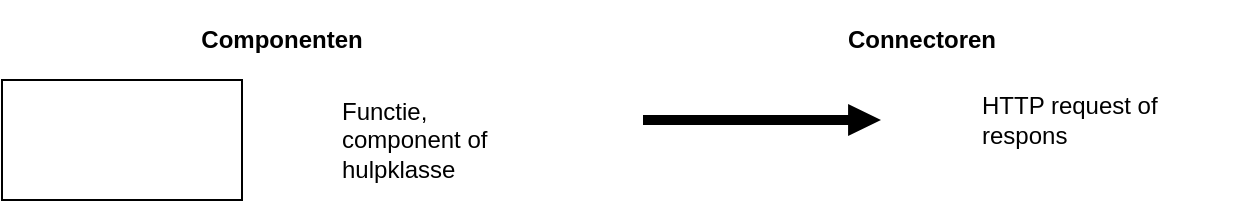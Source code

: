 <mxfile version="21.6.8" type="device">
  <diagram name="Pagina-1" id="yFerWzD4ov5QqRm9dovN">
    <mxGraphModel dx="2067" dy="629" grid="1" gridSize="10" guides="1" tooltips="1" connect="1" arrows="1" fold="1" page="1" pageScale="1" pageWidth="827" pageHeight="1169" math="0" shadow="0">
      <root>
        <mxCell id="0" />
        <mxCell id="1" parent="0" />
        <mxCell id="ullCernQIYtCWmE1diiv-1" value="Functie, component of hulpklasse" style="text;html=1;strokeColor=none;fillColor=none;align=left;verticalAlign=middle;whiteSpace=wrap;rounded=0;spacing=10;" vertex="1" parent="1">
          <mxGeometry x="160" y="40" width="120" height="60" as="geometry" />
        </mxCell>
        <mxCell id="ullCernQIYtCWmE1diiv-2" value="Componenten" style="text;html=1;strokeColor=none;fillColor=none;align=center;verticalAlign=middle;whiteSpace=wrap;rounded=0;spacing=10;fontStyle=1" vertex="1" parent="1">
          <mxGeometry width="280" height="40" as="geometry" />
        </mxCell>
        <mxCell id="ullCernQIYtCWmE1diiv-3" value="" style="rounded=0;whiteSpace=wrap;html=1;" vertex="1" parent="1">
          <mxGeometry y="40" width="120" height="60" as="geometry" />
        </mxCell>
        <mxCell id="ullCernQIYtCWmE1diiv-4" value="Connectoren" style="text;html=1;strokeColor=none;fillColor=none;align=center;verticalAlign=middle;whiteSpace=wrap;rounded=0;spacing=10;fontStyle=1" vertex="1" parent="1">
          <mxGeometry x="320" width="280" height="40" as="geometry" />
        </mxCell>
        <mxCell id="ullCernQIYtCWmE1diiv-5" value="" style="endArrow=classic;html=1;rounded=0;endFill=1;startArrow=none;startFill=0;strokeWidth=1;shape=flexArrow;endSize=5.154;endWidth=10;fillColor=#000000;strokeColor=none;fontSize=11;fillStyle=solid;width=5;" edge="1" parent="1">
          <mxGeometry relative="1" as="geometry">
            <mxPoint x="320" y="60" as="sourcePoint" />
            <mxPoint x="440" y="60" as="targetPoint" />
          </mxGeometry>
        </mxCell>
        <mxCell id="ullCernQIYtCWmE1diiv-6" value="HTTP request of respons" style="text;html=1;strokeColor=none;fillColor=none;align=left;verticalAlign=middle;whiteSpace=wrap;rounded=0;spacing=10;" vertex="1" parent="1">
          <mxGeometry x="480" y="40" width="140" height="40" as="geometry" />
        </mxCell>
      </root>
    </mxGraphModel>
  </diagram>
</mxfile>
